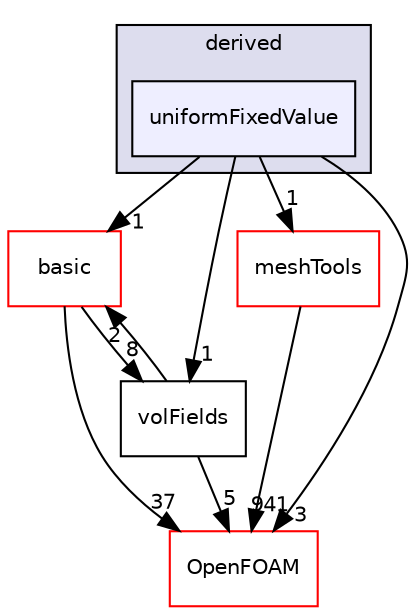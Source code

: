 digraph "src/finiteVolume/fields/fvPatchFields/derived/uniformFixedValue" {
  bgcolor=transparent;
  compound=true
  node [ fontsize="10", fontname="Helvetica"];
  edge [ labelfontsize="10", labelfontname="Helvetica"];
  subgraph clusterdir_ece9aa6b5af9a7776a75b0c1993b0910 {
    graph [ bgcolor="#ddddee", pencolor="black", label="derived" fontname="Helvetica", fontsize="10", URL="dir_ece9aa6b5af9a7776a75b0c1993b0910.html"]
  dir_8d139f8322a8eb1100fdb2a8f416c7aa [shape=box, label="uniformFixedValue", style="filled", fillcolor="#eeeeff", pencolor="black", URL="dir_8d139f8322a8eb1100fdb2a8f416c7aa.html"];
  }
  dir_546b14c9025d30bb5b92fa069dbdd82c [shape=box label="basic" color="red" URL="dir_546b14c9025d30bb5b92fa069dbdd82c.html"];
  dir_ae30ad0bef50cf391b24c614251bb9fd [shape=box label="meshTools" color="red" URL="dir_ae30ad0bef50cf391b24c614251bb9fd.html"];
  dir_bd8bf7fa65467c460a50eacc456ce356 [shape=box label="volFields" URL="dir_bd8bf7fa65467c460a50eacc456ce356.html"];
  dir_c5473ff19b20e6ec4dfe5c310b3778a8 [shape=box label="OpenFOAM" color="red" URL="dir_c5473ff19b20e6ec4dfe5c310b3778a8.html"];
  dir_546b14c9025d30bb5b92fa069dbdd82c->dir_bd8bf7fa65467c460a50eacc456ce356 [headlabel="8", labeldistance=1.5 headhref="dir_000892_001029.html"];
  dir_546b14c9025d30bb5b92fa069dbdd82c->dir_c5473ff19b20e6ec4dfe5c310b3778a8 [headlabel="37", labeldistance=1.5 headhref="dir_000892_002151.html"];
  dir_ae30ad0bef50cf391b24c614251bb9fd->dir_c5473ff19b20e6ec4dfe5c310b3778a8 [headlabel="941", labeldistance=1.5 headhref="dir_001949_002151.html"];
  dir_bd8bf7fa65467c460a50eacc456ce356->dir_546b14c9025d30bb5b92fa069dbdd82c [headlabel="2", labeldistance=1.5 headhref="dir_001029_000892.html"];
  dir_bd8bf7fa65467c460a50eacc456ce356->dir_c5473ff19b20e6ec4dfe5c310b3778a8 [headlabel="5", labeldistance=1.5 headhref="dir_001029_002151.html"];
  dir_8d139f8322a8eb1100fdb2a8f416c7aa->dir_546b14c9025d30bb5b92fa069dbdd82c [headlabel="1", labeldistance=1.5 headhref="dir_000997_000892.html"];
  dir_8d139f8322a8eb1100fdb2a8f416c7aa->dir_ae30ad0bef50cf391b24c614251bb9fd [headlabel="1", labeldistance=1.5 headhref="dir_000997_001949.html"];
  dir_8d139f8322a8eb1100fdb2a8f416c7aa->dir_bd8bf7fa65467c460a50eacc456ce356 [headlabel="1", labeldistance=1.5 headhref="dir_000997_001029.html"];
  dir_8d139f8322a8eb1100fdb2a8f416c7aa->dir_c5473ff19b20e6ec4dfe5c310b3778a8 [headlabel="3", labeldistance=1.5 headhref="dir_000997_002151.html"];
}
